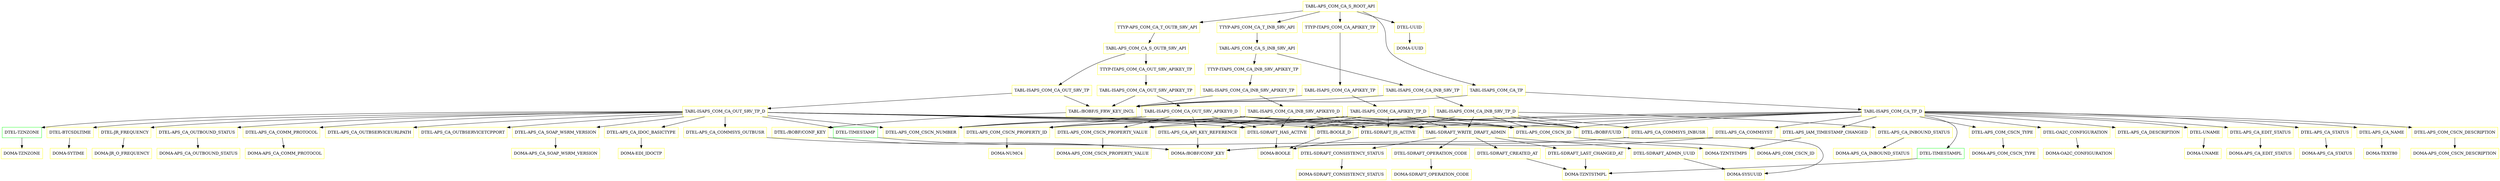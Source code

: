 digraph G {
  "TABL-APS_COM_CA_S_ROOT_API" [shape=box,color=yellow];
  "TTYP-APS_COM_CA_T_OUTB_SRV_API" [shape=box,color=yellow,URL="./TTYP_APS_COM_CA_T_OUTB_SRV_API.html"];
  "TABL-APS_COM_CA_S_OUTB_SRV_API" [shape=box,color=yellow,URL="./TABL_APS_COM_CA_S_OUTB_SRV_API.html"];
  "TTYP-ITAPS_COM_CA_OUT_SRV_APIKEY_TP" [shape=box,color=yellow,URL="./TTYP_ITAPS_COM_CA_OUT_SRV_APIKEY_TP.html"];
  "TABL-ISAPS_COM_CA_OUT_SRV_APIKEY_TP" [shape=box,color=yellow,URL="./TABL_ISAPS_COM_CA_OUT_SRV_APIKEY_TP.html"];
  "TABL-ISAPS_COM_CA_OUT_SRV_APIKEY0_D" [shape=box,color=yellow,URL="./TABL_ISAPS_COM_CA_OUT_SRV_APIKEY0_D.html"];
  "DTEL-SDRAFT_IS_ACTIVE" [shape=box,color=yellow,URL="./DTEL_SDRAFT_IS_ACTIVE.html"];
  "DOMA-BOOLE" [shape=box,color=yellow,URL="./DOMA_BOOLE.html"];
  "TABL-SDRAFT_WRITE_DRAFT_ADMIN" [shape=box,color=yellow,URL="./TABL_SDRAFT_WRITE_DRAFT_ADMIN.html"];
  "DTEL-SDRAFT_OPERATION_CODE" [shape=box,color=yellow,URL="./DTEL_SDRAFT_OPERATION_CODE.html"];
  "DOMA-SDRAFT_OPERATION_CODE" [shape=box,color=yellow,URL="./DOMA_SDRAFT_OPERATION_CODE.html"];
  "DTEL-SDRAFT_CONSISTENCY_STATUS" [shape=box,color=yellow,URL="./DTEL_SDRAFT_CONSISTENCY_STATUS.html"];
  "DOMA-SDRAFT_CONSISTENCY_STATUS" [shape=box,color=yellow,URL="./DOMA_SDRAFT_CONSISTENCY_STATUS.html"];
  "DTEL-SDRAFT_ADMIN_UUID" [shape=box,color=yellow,URL="./DTEL_SDRAFT_ADMIN_UUID.html"];
  "DOMA-SYSUUID" [shape=box,color=yellow,URL="./DOMA_SYSUUID.html"];
  "DTEL-SDRAFT_LAST_CHANGED_AT" [shape=box,color=yellow,URL="./DTEL_SDRAFT_LAST_CHANGED_AT.html"];
  "DOMA-TZNTSTMPL" [shape=box,color=yellow,URL="./DOMA_TZNTSTMPL.html"];
  "DTEL-SDRAFT_CREATED_AT" [shape=box,color=yellow,URL="./DTEL_SDRAFT_CREATED_AT.html"];
  "DTEL-SDRAFT_HAS_ACTIVE" [shape=box,color=yellow,URL="./DTEL_SDRAFT_HAS_ACTIVE.html"];
  "DTEL-/BOBF/UUID" [shape=box,color=yellow,URL="./DTEL_%23BOBF%23UUID.html"];
  "DTEL-APS_COM_CSCN_NUMBER" [shape=box,color=yellow,URL="./DTEL_APS_COM_CSCN_NUMBER.html"];
  "DTEL-APS_COM_CSCN_ID" [shape=box,color=yellow,URL="./DTEL_APS_COM_CSCN_ID.html"];
  "DOMA-APS_COM_CSCN_ID" [shape=box,color=yellow,URL="./DOMA_APS_COM_CSCN_ID.html"];
  "DTEL-APS_CA_API_KEY_REFERENCE" [shape=box,color=yellow,URL="./DTEL_APS_CA_API_KEY_REFERENCE.html"];
  "DOMA-/BOBF/CONF_KEY" [shape=box,color=yellow,URL="./DOMA_%23BOBF%23CONF_KEY.html"];
  "DTEL-APS_COM_CSCN_PROPERTY_VALUE" [shape=box,color=yellow,URL="./DTEL_APS_COM_CSCN_PROPERTY_VALUE.html"];
  "DOMA-APS_COM_CSCN_PROPERTY_VALUE" [shape=box,color=yellow,URL="./DOMA_APS_COM_CSCN_PROPERTY_VALUE.html"];
  "DTEL-APS_COM_CSCN_PROPERTY_ID" [shape=box,color=yellow,URL="./DTEL_APS_COM_CSCN_PROPERTY_ID.html"];
  "DOMA-NUMC4" [shape=box,color=yellow,URL="./DOMA_NUMC4.html"];
  "TABL-/BOBF/S_FRW_KEY_INCL" [shape=box,color=yellow,URL="./TABL_%23BOBF%23S_FRW_KEY_INCL.html"];
  "DTEL-/BOBF/CONF_KEY" [shape=box,color=yellow,URL="./DTEL_%23BOBF%23CONF_KEY.html"];
  "TABL-ISAPS_COM_CA_OUT_SRV_TP" [shape=box,color=yellow,URL="./TABL_ISAPS_COM_CA_OUT_SRV_TP.html"];
  "TABL-ISAPS_COM_CA_OUT_SRV_TP_D" [shape=box,color=yellow,URL="./TABL_ISAPS_COM_CA_OUT_SRV_TP_D.html"];
  "DTEL-APS_CA_SOAP_WSRM_VERSION" [shape=box,color=yellow,URL="./DTEL_APS_CA_SOAP_WSRM_VERSION.html"];
  "DOMA-APS_CA_SOAP_WSRM_VERSION" [shape=box,color=yellow,URL="./DOMA_APS_CA_SOAP_WSRM_VERSION.html"];
  "DTEL-APS_CA_IDOC_BASICTYPE" [shape=box,color=yellow,URL="./DTEL_APS_CA_IDOC_BASICTYPE.html"];
  "DOMA-EDI_IDOCTP" [shape=box,color=yellow,URL="./DOMA_EDI_IDOCTP.html"];
  "DTEL-BOOLE_D" [shape=box,color=yellow,URL="./DTEL_BOOLE_D.html"];
  "DTEL-TIMESTAMP" [shape=box,color=green,URL="./DTEL_TIMESTAMP.html"];
  "DOMA-TZNTSTMPS" [shape=box,color=yellow,URL="./DOMA_TZNTSTMPS.html"];
  "DTEL-TZNZONE" [shape=box,color=green,URL="./DTEL_TZNZONE.html"];
  "DOMA-TZNZONE" [shape=box,color=yellow,URL="./DOMA_TZNZONE.html"];
  "DTEL-BTCSDLTIME" [shape=box,color=yellow,URL="./DTEL_BTCSDLTIME.html"];
  "DOMA-SYTIME" [shape=box,color=yellow,URL="./DOMA_SYTIME.html"];
  "DTEL-JR_FREQUENCY" [shape=box,color=yellow,URL="./DTEL_JR_FREQUENCY.html"];
  "DOMA-JR_O_FREQUENCY" [shape=box,color=yellow,URL="./DOMA_JR_O_FREQUENCY.html"];
  "DTEL-APS_CA_OUTBOUND_STATUS" [shape=box,color=yellow,URL="./DTEL_APS_CA_OUTBOUND_STATUS.html"];
  "DOMA-APS_CA_OUTBOUND_STATUS" [shape=box,color=yellow,URL="./DOMA_APS_CA_OUTBOUND_STATUS.html"];
  "DTEL-APS_CA_OUTBSERVICEURLPATH" [shape=box,color=yellow,URL="./DTEL_APS_CA_OUTBSERVICEURLPATH.html"];
  "DTEL-APS_CA_OUTBSERVICETCPPORT" [shape=box,color=yellow,URL="./DTEL_APS_CA_OUTBSERVICETCPPORT.html"];
  "DTEL-APS_CA_COMM_PROTOCOL" [shape=box,color=yellow,URL="./DTEL_APS_CA_COMM_PROTOCOL.html"];
  "DOMA-APS_CA_COMM_PROTOCOL" [shape=box,color=yellow,URL="./DOMA_APS_CA_COMM_PROTOCOL.html"];
  "DTEL-APS_CA_COMMSYS_OUTBUSR" [shape=box,color=yellow,URL="./DTEL_APS_CA_COMMSYS_OUTBUSR.html"];
  "TTYP-APS_COM_CA_T_INB_SRV_API" [shape=box,color=yellow,URL="./TTYP_APS_COM_CA_T_INB_SRV_API.html"];
  "TABL-APS_COM_CA_S_INB_SRV_API" [shape=box,color=yellow,URL="./TABL_APS_COM_CA_S_INB_SRV_API.html"];
  "TTYP-ITAPS_COM_CA_INB_SRV_APIKEY_TP" [shape=box,color=yellow,URL="./TTYP_ITAPS_COM_CA_INB_SRV_APIKEY_TP.html"];
  "TABL-ISAPS_COM_CA_INB_SRV_APIKEY_TP" [shape=box,color=yellow,URL="./TABL_ISAPS_COM_CA_INB_SRV_APIKEY_TP.html"];
  "TABL-ISAPS_COM_CA_INB_SRV_APIKEY0_D" [shape=box,color=yellow,URL="./TABL_ISAPS_COM_CA_INB_SRV_APIKEY0_D.html"];
  "TABL-ISAPS_COM_CA_INB_SRV_TP" [shape=box,color=yellow,URL="./TABL_ISAPS_COM_CA_INB_SRV_TP.html"];
  "TABL-ISAPS_COM_CA_INB_SRV_TP_D" [shape=box,color=yellow,URL="./TABL_ISAPS_COM_CA_INB_SRV_TP_D.html"];
  "DTEL-APS_CA_INBOUND_STATUS" [shape=box,color=yellow,URL="./DTEL_APS_CA_INBOUND_STATUS.html"];
  "DOMA-APS_CA_INBOUND_STATUS" [shape=box,color=yellow,URL="./DOMA_APS_CA_INBOUND_STATUS.html"];
  "DTEL-APS_CA_COMMSYS_INBUSR" [shape=box,color=yellow,URL="./DTEL_APS_CA_COMMSYS_INBUSR.html"];
  "TTYP-ITAPS_COM_CA_APIKEY_TP" [shape=box,color=yellow,URL="./TTYP_ITAPS_COM_CA_APIKEY_TP.html"];
  "TABL-ISAPS_COM_CA_APIKEY_TP" [shape=box,color=yellow,URL="./TABL_ISAPS_COM_CA_APIKEY_TP.html"];
  "TABL-ISAPS_COM_CA_APIKEY_TP_D" [shape=box,color=yellow,URL="./TABL_ISAPS_COM_CA_APIKEY_TP_D.html"];
  "DTEL-UUID" [shape=box,color=yellow,URL="./DTEL_UUID.html"];
  "DOMA-UUID" [shape=box,color=yellow,URL="./DOMA_UUID.html"];
  "TABL-ISAPS_COM_CA_TP" [shape=box,color=yellow,URL="./TABL_ISAPS_COM_CA_TP.html"];
  "TABL-ISAPS_COM_CA_TP_D" [shape=box,color=yellow,URL="./TABL_ISAPS_COM_CA_TP_D.html"];
  "DTEL-APS_COM_CSCN_DESCRIPTION" [shape=box,color=yellow,URL="./DTEL_APS_COM_CSCN_DESCRIPTION.html"];
  "DOMA-APS_COM_CSCN_DESCRIPTION" [shape=box,color=yellow,URL="./DOMA_APS_COM_CSCN_DESCRIPTION.html"];
  "DTEL-APS_COM_CSCN_TYPE" [shape=box,color=yellow,URL="./DTEL_APS_COM_CSCN_TYPE.html"];
  "DOMA-APS_COM_CSCN_TYPE" [shape=box,color=yellow,URL="./DOMA_APS_COM_CSCN_TYPE.html"];
  "DTEL-APS_IAM_TIMESTAMP_CHANGED" [shape=box,color=yellow,URL="./DTEL_APS_IAM_TIMESTAMP_CHANGED.html"];
  "DTEL-OA2C_CONFIGURATION" [shape=box,color=yellow,URL="./DTEL_OA2C_CONFIGURATION.html"];
  "DOMA-OA2C_CONFIGURATION" [shape=box,color=yellow,URL="./DOMA_OA2C_CONFIGURATION.html"];
  "DTEL-UNAME" [shape=box,color=yellow,URL="./DTEL_UNAME.html"];
  "DOMA-UNAME" [shape=box,color=yellow,URL="./DOMA_UNAME.html"];
  "DTEL-TIMESTAMPL" [shape=box,color=green,URL="./DTEL_TIMESTAMPL.html"];
  "DTEL-APS_CA_EDIT_STATUS" [shape=box,color=yellow,URL="./DTEL_APS_CA_EDIT_STATUS.html"];
  "DOMA-APS_CA_EDIT_STATUS" [shape=box,color=yellow,URL="./DOMA_APS_CA_EDIT_STATUS.html"];
  "DTEL-APS_CA_STATUS" [shape=box,color=yellow,URL="./DTEL_APS_CA_STATUS.html"];
  "DOMA-APS_CA_STATUS" [shape=box,color=yellow,URL="./DOMA_APS_CA_STATUS.html"];
  "DTEL-APS_CA_DESCRIPTION" [shape=box,color=yellow,URL="./DTEL_APS_CA_DESCRIPTION.html"];
  "DTEL-APS_CA_NAME" [shape=box,color=yellow,URL="./DTEL_APS_CA_NAME.html"];
  "DOMA-TEXT80" [shape=box,color=yellow,URL="./DOMA_TEXT80.html"];
  "DTEL-APS_CA_COMMSYST" [shape=box,color=yellow,URL="./DTEL_APS_CA_COMMSYST.html"];
  "TABL-APS_COM_CA_S_ROOT_API" -> "TABL-ISAPS_COM_CA_TP";
  "TABL-APS_COM_CA_S_ROOT_API" -> "DTEL-UUID";
  "TABL-APS_COM_CA_S_ROOT_API" -> "TTYP-ITAPS_COM_CA_APIKEY_TP";
  "TABL-APS_COM_CA_S_ROOT_API" -> "TTYP-APS_COM_CA_T_INB_SRV_API";
  "TABL-APS_COM_CA_S_ROOT_API" -> "TTYP-APS_COM_CA_T_OUTB_SRV_API";
  "TTYP-APS_COM_CA_T_OUTB_SRV_API" -> "TABL-APS_COM_CA_S_OUTB_SRV_API";
  "TABL-APS_COM_CA_S_OUTB_SRV_API" -> "TABL-ISAPS_COM_CA_OUT_SRV_TP";
  "TABL-APS_COM_CA_S_OUTB_SRV_API" -> "TTYP-ITAPS_COM_CA_OUT_SRV_APIKEY_TP";
  "TTYP-ITAPS_COM_CA_OUT_SRV_APIKEY_TP" -> "TABL-ISAPS_COM_CA_OUT_SRV_APIKEY_TP";
  "TABL-ISAPS_COM_CA_OUT_SRV_APIKEY_TP" -> "TABL-/BOBF/S_FRW_KEY_INCL";
  "TABL-ISAPS_COM_CA_OUT_SRV_APIKEY_TP" -> "TABL-ISAPS_COM_CA_OUT_SRV_APIKEY0_D";
  "TABL-ISAPS_COM_CA_OUT_SRV_APIKEY0_D" -> "DTEL-APS_COM_CSCN_PROPERTY_ID";
  "TABL-ISAPS_COM_CA_OUT_SRV_APIKEY0_D" -> "DTEL-APS_COM_CSCN_PROPERTY_VALUE";
  "TABL-ISAPS_COM_CA_OUT_SRV_APIKEY0_D" -> "DTEL-APS_CA_API_KEY_REFERENCE";
  "TABL-ISAPS_COM_CA_OUT_SRV_APIKEY0_D" -> "DTEL-APS_COM_CSCN_ID";
  "TABL-ISAPS_COM_CA_OUT_SRV_APIKEY0_D" -> "DTEL-APS_COM_CSCN_NUMBER";
  "TABL-ISAPS_COM_CA_OUT_SRV_APIKEY0_D" -> "DTEL-/BOBF/UUID";
  "TABL-ISAPS_COM_CA_OUT_SRV_APIKEY0_D" -> "DTEL-SDRAFT_HAS_ACTIVE";
  "TABL-ISAPS_COM_CA_OUT_SRV_APIKEY0_D" -> "TABL-SDRAFT_WRITE_DRAFT_ADMIN";
  "TABL-ISAPS_COM_CA_OUT_SRV_APIKEY0_D" -> "DTEL-SDRAFT_IS_ACTIVE";
  "DTEL-SDRAFT_IS_ACTIVE" -> "DOMA-BOOLE";
  "TABL-SDRAFT_WRITE_DRAFT_ADMIN" -> "DTEL-SDRAFT_CREATED_AT";
  "TABL-SDRAFT_WRITE_DRAFT_ADMIN" -> "DTEL-SDRAFT_LAST_CHANGED_AT";
  "TABL-SDRAFT_WRITE_DRAFT_ADMIN" -> "DTEL-SDRAFT_ADMIN_UUID";
  "TABL-SDRAFT_WRITE_DRAFT_ADMIN" -> "DTEL-SDRAFT_CONSISTENCY_STATUS";
  "TABL-SDRAFT_WRITE_DRAFT_ADMIN" -> "DTEL-SDRAFT_OPERATION_CODE";
  "DTEL-SDRAFT_OPERATION_CODE" -> "DOMA-SDRAFT_OPERATION_CODE";
  "DTEL-SDRAFT_CONSISTENCY_STATUS" -> "DOMA-SDRAFT_CONSISTENCY_STATUS";
  "DTEL-SDRAFT_ADMIN_UUID" -> "DOMA-SYSUUID";
  "DTEL-SDRAFT_LAST_CHANGED_AT" -> "DOMA-TZNTSTMPL";
  "DTEL-SDRAFT_CREATED_AT" -> "DOMA-TZNTSTMPL";
  "DTEL-SDRAFT_HAS_ACTIVE" -> "DOMA-BOOLE";
  "DTEL-/BOBF/UUID" -> "DOMA-SYSUUID";
  "DTEL-APS_COM_CSCN_ID" -> "DOMA-APS_COM_CSCN_ID";
  "DTEL-APS_CA_API_KEY_REFERENCE" -> "DOMA-/BOBF/CONF_KEY";
  "DTEL-APS_COM_CSCN_PROPERTY_VALUE" -> "DOMA-APS_COM_CSCN_PROPERTY_VALUE";
  "DTEL-APS_COM_CSCN_PROPERTY_ID" -> "DOMA-NUMC4";
  "TABL-/BOBF/S_FRW_KEY_INCL" -> "DTEL-/BOBF/CONF_KEY";
  "DTEL-/BOBF/CONF_KEY" -> "DOMA-/BOBF/CONF_KEY";
  "TABL-ISAPS_COM_CA_OUT_SRV_TP" -> "TABL-/BOBF/S_FRW_KEY_INCL";
  "TABL-ISAPS_COM_CA_OUT_SRV_TP" -> "TABL-ISAPS_COM_CA_OUT_SRV_TP_D";
  "TABL-ISAPS_COM_CA_OUT_SRV_TP_D" -> "DTEL-APS_CA_COMMSYS_OUTBUSR";
  "TABL-ISAPS_COM_CA_OUT_SRV_TP_D" -> "DTEL-APS_COM_CSCN_NUMBER";
  "TABL-ISAPS_COM_CA_OUT_SRV_TP_D" -> "DTEL-APS_CA_COMM_PROTOCOL";
  "TABL-ISAPS_COM_CA_OUT_SRV_TP_D" -> "DTEL-APS_CA_OUTBSERVICETCPPORT";
  "TABL-ISAPS_COM_CA_OUT_SRV_TP_D" -> "DTEL-APS_CA_OUTBSERVICEURLPATH";
  "TABL-ISAPS_COM_CA_OUT_SRV_TP_D" -> "DTEL-APS_CA_OUTBOUND_STATUS";
  "TABL-ISAPS_COM_CA_OUT_SRV_TP_D" -> "DTEL-JR_FREQUENCY";
  "TABL-ISAPS_COM_CA_OUT_SRV_TP_D" -> "DTEL-BTCSDLTIME";
  "TABL-ISAPS_COM_CA_OUT_SRV_TP_D" -> "DTEL-TZNZONE";
  "TABL-ISAPS_COM_CA_OUT_SRV_TP_D" -> "DTEL-TIMESTAMP";
  "TABL-ISAPS_COM_CA_OUT_SRV_TP_D" -> "DTEL-BOOLE_D";
  "TABL-ISAPS_COM_CA_OUT_SRV_TP_D" -> "DTEL-APS_CA_IDOC_BASICTYPE";
  "TABL-ISAPS_COM_CA_OUT_SRV_TP_D" -> "DTEL-APS_CA_SOAP_WSRM_VERSION";
  "TABL-ISAPS_COM_CA_OUT_SRV_TP_D" -> "DTEL-APS_COM_CSCN_ID";
  "TABL-ISAPS_COM_CA_OUT_SRV_TP_D" -> "DTEL-/BOBF/UUID";
  "TABL-ISAPS_COM_CA_OUT_SRV_TP_D" -> "DTEL-SDRAFT_HAS_ACTIVE";
  "TABL-ISAPS_COM_CA_OUT_SRV_TP_D" -> "TABL-SDRAFT_WRITE_DRAFT_ADMIN";
  "TABL-ISAPS_COM_CA_OUT_SRV_TP_D" -> "DTEL-SDRAFT_IS_ACTIVE";
  "DTEL-APS_CA_SOAP_WSRM_VERSION" -> "DOMA-APS_CA_SOAP_WSRM_VERSION";
  "DTEL-APS_CA_IDOC_BASICTYPE" -> "DOMA-EDI_IDOCTP";
  "DTEL-BOOLE_D" -> "DOMA-BOOLE";
  "DTEL-TIMESTAMP" -> "DOMA-TZNTSTMPS";
  "DTEL-TZNZONE" -> "DOMA-TZNZONE";
  "DTEL-BTCSDLTIME" -> "DOMA-SYTIME";
  "DTEL-JR_FREQUENCY" -> "DOMA-JR_O_FREQUENCY";
  "DTEL-APS_CA_OUTBOUND_STATUS" -> "DOMA-APS_CA_OUTBOUND_STATUS";
  "DTEL-APS_CA_COMM_PROTOCOL" -> "DOMA-APS_CA_COMM_PROTOCOL";
  "DTEL-APS_CA_COMMSYS_OUTBUSR" -> "DOMA-/BOBF/CONF_KEY";
  "TTYP-APS_COM_CA_T_INB_SRV_API" -> "TABL-APS_COM_CA_S_INB_SRV_API";
  "TABL-APS_COM_CA_S_INB_SRV_API" -> "TABL-ISAPS_COM_CA_INB_SRV_TP";
  "TABL-APS_COM_CA_S_INB_SRV_API" -> "TTYP-ITAPS_COM_CA_INB_SRV_APIKEY_TP";
  "TTYP-ITAPS_COM_CA_INB_SRV_APIKEY_TP" -> "TABL-ISAPS_COM_CA_INB_SRV_APIKEY_TP";
  "TABL-ISAPS_COM_CA_INB_SRV_APIKEY_TP" -> "TABL-/BOBF/S_FRW_KEY_INCL";
  "TABL-ISAPS_COM_CA_INB_SRV_APIKEY_TP" -> "TABL-ISAPS_COM_CA_INB_SRV_APIKEY0_D";
  "TABL-ISAPS_COM_CA_INB_SRV_APIKEY0_D" -> "DTEL-APS_COM_CSCN_PROPERTY_ID";
  "TABL-ISAPS_COM_CA_INB_SRV_APIKEY0_D" -> "DTEL-APS_COM_CSCN_PROPERTY_VALUE";
  "TABL-ISAPS_COM_CA_INB_SRV_APIKEY0_D" -> "DTEL-APS_CA_API_KEY_REFERENCE";
  "TABL-ISAPS_COM_CA_INB_SRV_APIKEY0_D" -> "DTEL-APS_COM_CSCN_ID";
  "TABL-ISAPS_COM_CA_INB_SRV_APIKEY0_D" -> "DTEL-APS_COM_CSCN_NUMBER";
  "TABL-ISAPS_COM_CA_INB_SRV_APIKEY0_D" -> "DTEL-/BOBF/UUID";
  "TABL-ISAPS_COM_CA_INB_SRV_APIKEY0_D" -> "DTEL-SDRAFT_HAS_ACTIVE";
  "TABL-ISAPS_COM_CA_INB_SRV_APIKEY0_D" -> "TABL-SDRAFT_WRITE_DRAFT_ADMIN";
  "TABL-ISAPS_COM_CA_INB_SRV_APIKEY0_D" -> "DTEL-SDRAFT_IS_ACTIVE";
  "TABL-ISAPS_COM_CA_INB_SRV_TP" -> "TABL-/BOBF/S_FRW_KEY_INCL";
  "TABL-ISAPS_COM_CA_INB_SRV_TP" -> "TABL-ISAPS_COM_CA_INB_SRV_TP_D";
  "TABL-ISAPS_COM_CA_INB_SRV_TP_D" -> "DTEL-APS_CA_COMMSYS_INBUSR";
  "TABL-ISAPS_COM_CA_INB_SRV_TP_D" -> "DTEL-APS_COM_CSCN_NUMBER";
  "TABL-ISAPS_COM_CA_INB_SRV_TP_D" -> "DTEL-APS_CA_INBOUND_STATUS";
  "TABL-ISAPS_COM_CA_INB_SRV_TP_D" -> "DTEL-APS_COM_CSCN_ID";
  "TABL-ISAPS_COM_CA_INB_SRV_TP_D" -> "DTEL-/BOBF/UUID";
  "TABL-ISAPS_COM_CA_INB_SRV_TP_D" -> "DTEL-SDRAFT_HAS_ACTIVE";
  "TABL-ISAPS_COM_CA_INB_SRV_TP_D" -> "TABL-SDRAFT_WRITE_DRAFT_ADMIN";
  "TABL-ISAPS_COM_CA_INB_SRV_TP_D" -> "DTEL-SDRAFT_IS_ACTIVE";
  "DTEL-APS_CA_INBOUND_STATUS" -> "DOMA-APS_CA_INBOUND_STATUS";
  "DTEL-APS_CA_COMMSYS_INBUSR" -> "DOMA-/BOBF/CONF_KEY";
  "TTYP-ITAPS_COM_CA_APIKEY_TP" -> "TABL-ISAPS_COM_CA_APIKEY_TP";
  "TABL-ISAPS_COM_CA_APIKEY_TP" -> "TABL-/BOBF/S_FRW_KEY_INCL";
  "TABL-ISAPS_COM_CA_APIKEY_TP" -> "TABL-ISAPS_COM_CA_APIKEY_TP_D";
  "TABL-ISAPS_COM_CA_APIKEY_TP_D" -> "DTEL-APS_COM_CSCN_PROPERTY_ID";
  "TABL-ISAPS_COM_CA_APIKEY_TP_D" -> "DTEL-APS_COM_CSCN_PROPERTY_VALUE";
  "TABL-ISAPS_COM_CA_APIKEY_TP_D" -> "DTEL-APS_CA_API_KEY_REFERENCE";
  "TABL-ISAPS_COM_CA_APIKEY_TP_D" -> "DTEL-APS_COM_CSCN_ID";
  "TABL-ISAPS_COM_CA_APIKEY_TP_D" -> "DTEL-/BOBF/UUID";
  "TABL-ISAPS_COM_CA_APIKEY_TP_D" -> "DTEL-SDRAFT_HAS_ACTIVE";
  "TABL-ISAPS_COM_CA_APIKEY_TP_D" -> "TABL-SDRAFT_WRITE_DRAFT_ADMIN";
  "TABL-ISAPS_COM_CA_APIKEY_TP_D" -> "DTEL-SDRAFT_IS_ACTIVE";
  "DTEL-UUID" -> "DOMA-UUID";
  "TABL-ISAPS_COM_CA_TP" -> "TABL-/BOBF/S_FRW_KEY_INCL";
  "TABL-ISAPS_COM_CA_TP" -> "TABL-ISAPS_COM_CA_TP_D";
  "TABL-ISAPS_COM_CA_TP_D" -> "DTEL-APS_CA_COMMSYST";
  "TABL-ISAPS_COM_CA_TP_D" -> "DTEL-APS_CA_NAME";
  "TABL-ISAPS_COM_CA_TP_D" -> "DTEL-APS_CA_DESCRIPTION";
  "TABL-ISAPS_COM_CA_TP_D" -> "DTEL-APS_COM_CSCN_ID";
  "TABL-ISAPS_COM_CA_TP_D" -> "DTEL-APS_CA_STATUS";
  "TABL-ISAPS_COM_CA_TP_D" -> "DTEL-APS_CA_EDIT_STATUS";
  "TABL-ISAPS_COM_CA_TP_D" -> "DTEL-TIMESTAMPL";
  "TABL-ISAPS_COM_CA_TP_D" -> "DTEL-UNAME";
  "TABL-ISAPS_COM_CA_TP_D" -> "DTEL-OA2C_CONFIGURATION";
  "TABL-ISAPS_COM_CA_TP_D" -> "DTEL-APS_IAM_TIMESTAMP_CHANGED";
  "TABL-ISAPS_COM_CA_TP_D" -> "DTEL-APS_COM_CSCN_TYPE";
  "TABL-ISAPS_COM_CA_TP_D" -> "DTEL-BOOLE_D";
  "TABL-ISAPS_COM_CA_TP_D" -> "DTEL-APS_COM_CSCN_DESCRIPTION";
  "TABL-ISAPS_COM_CA_TP_D" -> "DTEL-/BOBF/UUID";
  "TABL-ISAPS_COM_CA_TP_D" -> "DTEL-SDRAFT_HAS_ACTIVE";
  "TABL-ISAPS_COM_CA_TP_D" -> "TABL-SDRAFT_WRITE_DRAFT_ADMIN";
  "TABL-ISAPS_COM_CA_TP_D" -> "DTEL-SDRAFT_IS_ACTIVE";
  "DTEL-APS_COM_CSCN_DESCRIPTION" -> "DOMA-APS_COM_CSCN_DESCRIPTION";
  "DTEL-APS_COM_CSCN_TYPE" -> "DOMA-APS_COM_CSCN_TYPE";
  "DTEL-APS_IAM_TIMESTAMP_CHANGED" -> "DOMA-TZNTSTMPS";
  "DTEL-OA2C_CONFIGURATION" -> "DOMA-OA2C_CONFIGURATION";
  "DTEL-UNAME" -> "DOMA-UNAME";
  "DTEL-TIMESTAMPL" -> "DOMA-TZNTSTMPL";
  "DTEL-APS_CA_EDIT_STATUS" -> "DOMA-APS_CA_EDIT_STATUS";
  "DTEL-APS_CA_STATUS" -> "DOMA-APS_CA_STATUS";
  "DTEL-APS_CA_NAME" -> "DOMA-TEXT80";
  "DTEL-APS_CA_COMMSYST" -> "DOMA-/BOBF/CONF_KEY";
}

